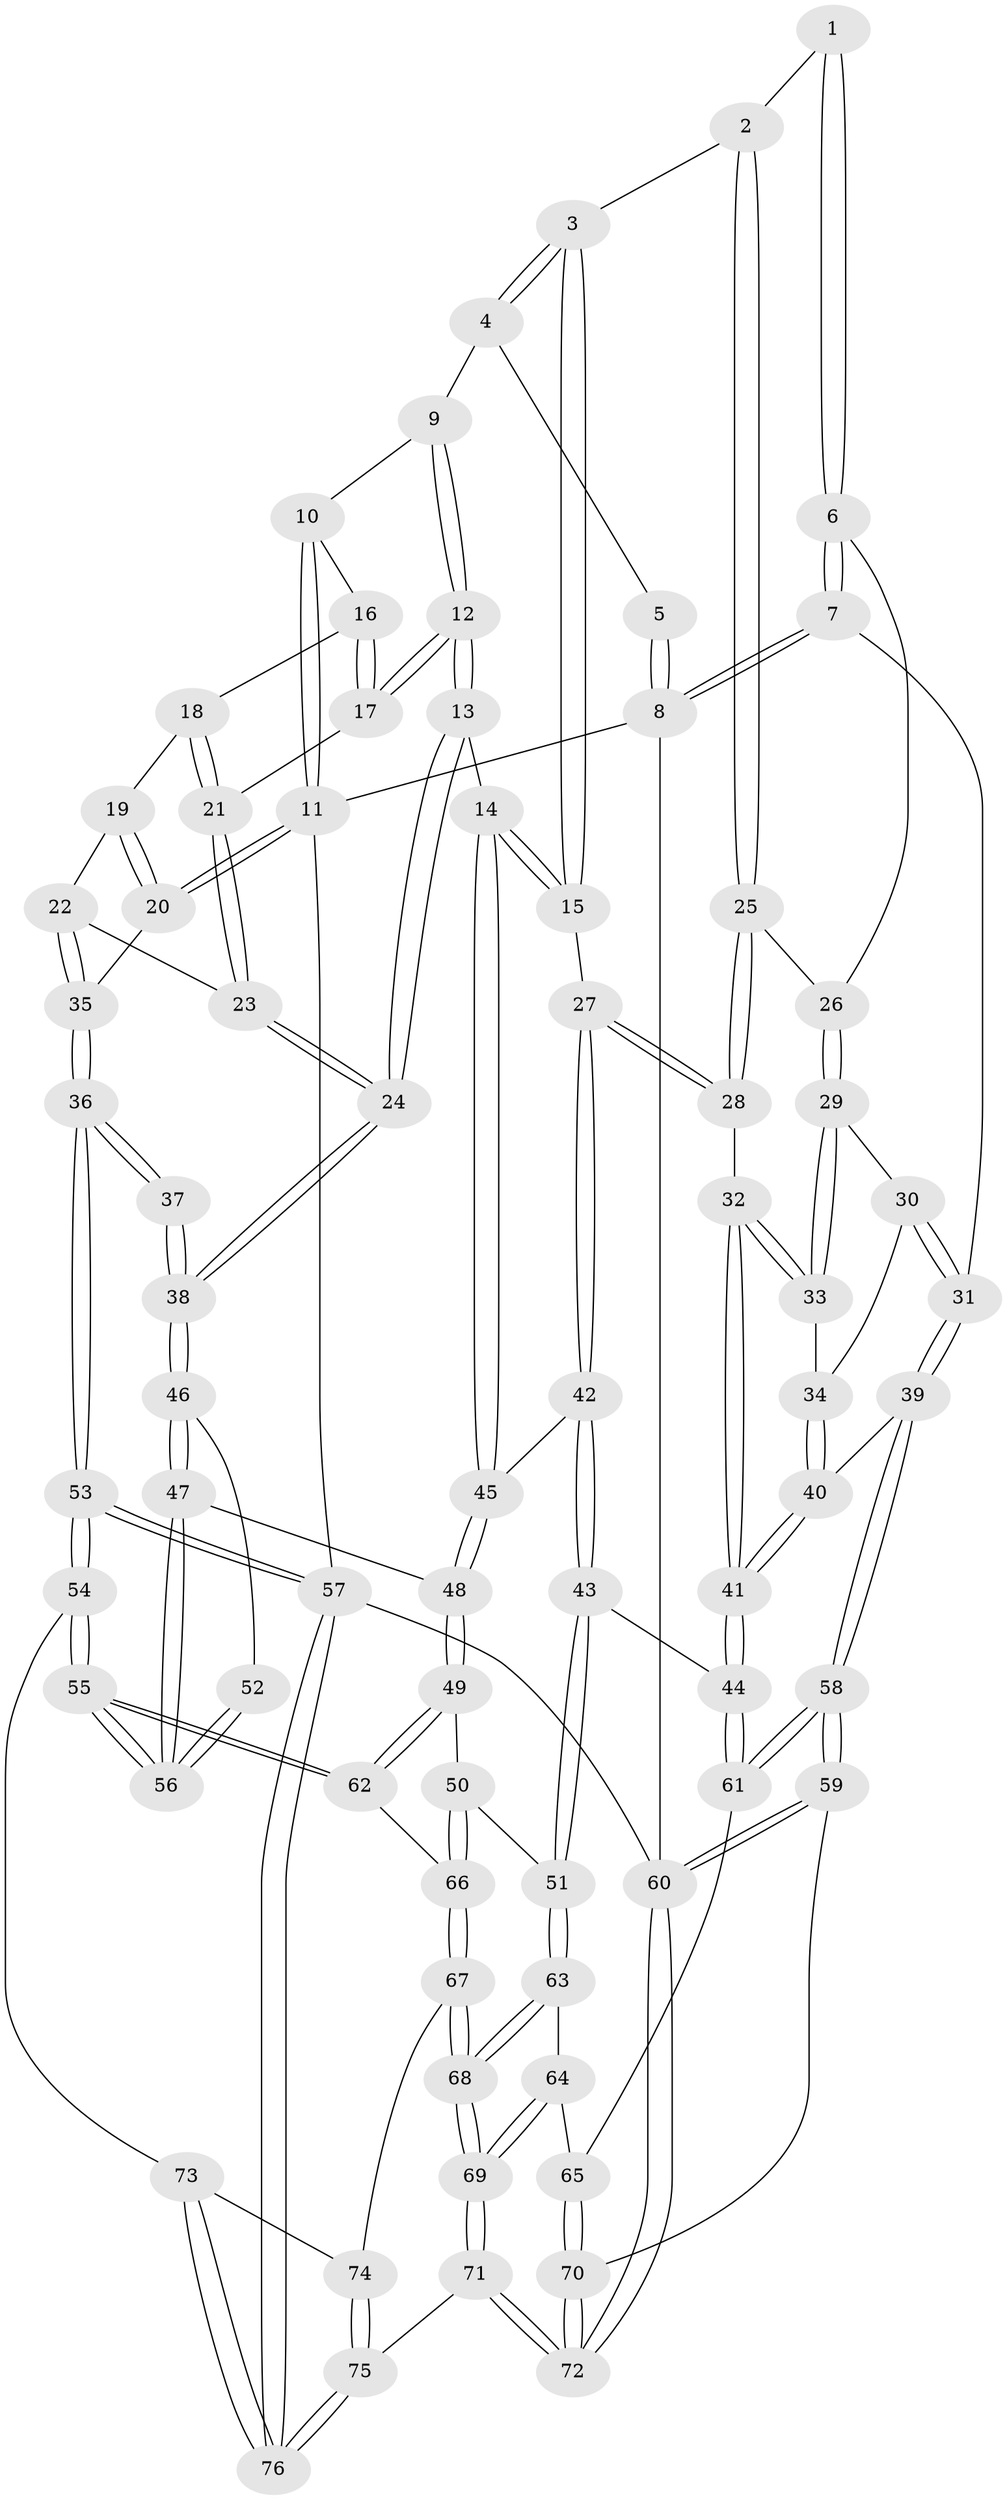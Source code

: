// Generated by graph-tools (version 1.1) at 2025/27/03/09/25 03:27:09]
// undirected, 76 vertices, 187 edges
graph export_dot {
graph [start="1"]
  node [color=gray90,style=filled];
  1 [pos="+0.2554569850679798+0"];
  2 [pos="+0.2894132843374926+0.1234640561562923"];
  3 [pos="+0.4738785672452626+0.12518467062645397"];
  4 [pos="+0.6080971674087746+0"];
  5 [pos="+0.25440321670382815+0"];
  6 [pos="+0.09766862341457071+0.17251872886656097"];
  7 [pos="+0+0.1643838314809724"];
  8 [pos="+0+0"];
  9 [pos="+0.6161278211268784+0"];
  10 [pos="+0.7920958092777615+0"];
  11 [pos="+1+0"];
  12 [pos="+0.6588886655287389+0.2411059346703766"];
  13 [pos="+0.6320595473681981+0.2978071986809651"];
  14 [pos="+0.6272062529516312+0.29962441283914926"];
  15 [pos="+0.5407465308287376+0.2694750715341274"];
  16 [pos="+0.8012167850099354+0"];
  17 [pos="+0.769676345507858+0.1340765378454909"];
  18 [pos="+0.8939621683317802+0.13561750638341835"];
  19 [pos="+0.9648188521257177+0.15800783834621038"];
  20 [pos="+1+0"];
  21 [pos="+0.842529745596062+0.1920538982361349"];
  22 [pos="+0.8876884522082428+0.2873390378114102"];
  23 [pos="+0.8712977820137804+0.29411309929720364"];
  24 [pos="+0.8247126288854736+0.35064199681716723"];
  25 [pos="+0.2501260555438771+0.17571416738724868"];
  26 [pos="+0.178476573027582+0.18880152924321245"];
  27 [pos="+0.3943272430698155+0.3434989789309753"];
  28 [pos="+0.32382680272219805+0.29955305963827855"];
  29 [pos="+0.17103866751231026+0.3026243643620844"];
  30 [pos="+0.1415095302927169+0.3224863458291416"];
  31 [pos="+0+0.28881007108512907"];
  32 [pos="+0.21331397228869015+0.38264784774566213"];
  33 [pos="+0.19655593961208054+0.3683964579585115"];
  34 [pos="+0.10607753436004401+0.37724277011526053"];
  35 [pos="+1+0.31067685693530483"];
  36 [pos="+1+0.442387796908238"];
  37 [pos="+1+0.46032857780481273"];
  38 [pos="+0.840996170161237+0.3916433480403545"];
  39 [pos="+0+0.39130790401614896"];
  40 [pos="+0.0008164451709948884+0.4241967004853431"];
  41 [pos="+0.22031179769113288+0.5394754031854558"];
  42 [pos="+0.3801000682574821+0.44935081851854425"];
  43 [pos="+0.3468475928740798+0.5423857120929295"];
  44 [pos="+0.22038046884857834+0.5395632215442934"];
  45 [pos="+0.607709022445034+0.4450752126912903"];
  46 [pos="+0.8124680727051372+0.5021118353738911"];
  47 [pos="+0.7978570291920968+0.5463201971966704"];
  48 [pos="+0.611008281654599+0.48912589122076877"];
  49 [pos="+0.5678389156157124+0.5640840184460705"];
  50 [pos="+0.4757853172512653+0.6284745737112163"];
  51 [pos="+0.4430371327349651+0.6413785763299975"];
  52 [pos="+0.9724586934614846+0.5139484924154665"];
  53 [pos="+1+0.9235889013099595"];
  54 [pos="+0.9895103167855198+0.8097336741864006"];
  55 [pos="+0.8417846767192078+0.7080116545355434"];
  56 [pos="+0.8414581702300149+0.69770997883077"];
  57 [pos="+1+1"];
  58 [pos="+0+0.7535462377280443"];
  59 [pos="+0+0.9034101148889743"];
  60 [pos="+0+1"];
  61 [pos="+0.145401670995491+0.6615487348517733"];
  62 [pos="+0.801130576546584+0.7186790159250278"];
  63 [pos="+0.44086897941923076+0.6574880504641283"];
  64 [pos="+0.26209316617576767+0.7830204705449559"];
  65 [pos="+0.22566288068142504+0.7791538967150623"];
  66 [pos="+0.7332895122346361+0.7593824447411847"];
  67 [pos="+0.6813778776578793+0.813553024025643"];
  68 [pos="+0.5005632205883991+0.8478417711510814"];
  69 [pos="+0.42800411381640796+1"];
  70 [pos="+0.1685575884760401+0.8602116614837172"];
  71 [pos="+0.41467372543966213+1"];
  72 [pos="+0.33704595703537743+1"];
  73 [pos="+0.7818469676847541+0.9615769215782853"];
  74 [pos="+0.7010581196772389+0.9142349092447037"];
  75 [pos="+0.5237417534381715+1"];
  76 [pos="+0.7482743657586209+1"];
  1 -- 2;
  1 -- 6;
  1 -- 6;
  2 -- 3;
  2 -- 25;
  2 -- 25;
  3 -- 4;
  3 -- 4;
  3 -- 15;
  3 -- 15;
  4 -- 5;
  4 -- 9;
  5 -- 8;
  5 -- 8;
  6 -- 7;
  6 -- 7;
  6 -- 26;
  7 -- 8;
  7 -- 8;
  7 -- 31;
  8 -- 11;
  8 -- 60;
  9 -- 10;
  9 -- 12;
  9 -- 12;
  10 -- 11;
  10 -- 11;
  10 -- 16;
  11 -- 20;
  11 -- 20;
  11 -- 57;
  12 -- 13;
  12 -- 13;
  12 -- 17;
  12 -- 17;
  13 -- 14;
  13 -- 24;
  13 -- 24;
  14 -- 15;
  14 -- 15;
  14 -- 45;
  14 -- 45;
  15 -- 27;
  16 -- 17;
  16 -- 17;
  16 -- 18;
  17 -- 21;
  18 -- 19;
  18 -- 21;
  18 -- 21;
  19 -- 20;
  19 -- 20;
  19 -- 22;
  20 -- 35;
  21 -- 23;
  21 -- 23;
  22 -- 23;
  22 -- 35;
  22 -- 35;
  23 -- 24;
  23 -- 24;
  24 -- 38;
  24 -- 38;
  25 -- 26;
  25 -- 28;
  25 -- 28;
  26 -- 29;
  26 -- 29;
  27 -- 28;
  27 -- 28;
  27 -- 42;
  27 -- 42;
  28 -- 32;
  29 -- 30;
  29 -- 33;
  29 -- 33;
  30 -- 31;
  30 -- 31;
  30 -- 34;
  31 -- 39;
  31 -- 39;
  32 -- 33;
  32 -- 33;
  32 -- 41;
  32 -- 41;
  33 -- 34;
  34 -- 40;
  34 -- 40;
  35 -- 36;
  35 -- 36;
  36 -- 37;
  36 -- 37;
  36 -- 53;
  36 -- 53;
  37 -- 38;
  37 -- 38;
  38 -- 46;
  38 -- 46;
  39 -- 40;
  39 -- 58;
  39 -- 58;
  40 -- 41;
  40 -- 41;
  41 -- 44;
  41 -- 44;
  42 -- 43;
  42 -- 43;
  42 -- 45;
  43 -- 44;
  43 -- 51;
  43 -- 51;
  44 -- 61;
  44 -- 61;
  45 -- 48;
  45 -- 48;
  46 -- 47;
  46 -- 47;
  46 -- 52;
  47 -- 48;
  47 -- 56;
  47 -- 56;
  48 -- 49;
  48 -- 49;
  49 -- 50;
  49 -- 62;
  49 -- 62;
  50 -- 51;
  50 -- 66;
  50 -- 66;
  51 -- 63;
  51 -- 63;
  52 -- 56;
  52 -- 56;
  53 -- 54;
  53 -- 54;
  53 -- 57;
  53 -- 57;
  54 -- 55;
  54 -- 55;
  54 -- 73;
  55 -- 56;
  55 -- 56;
  55 -- 62;
  55 -- 62;
  57 -- 76;
  57 -- 76;
  57 -- 60;
  58 -- 59;
  58 -- 59;
  58 -- 61;
  58 -- 61;
  59 -- 60;
  59 -- 60;
  59 -- 70;
  60 -- 72;
  60 -- 72;
  61 -- 65;
  62 -- 66;
  63 -- 64;
  63 -- 68;
  63 -- 68;
  64 -- 65;
  64 -- 69;
  64 -- 69;
  65 -- 70;
  65 -- 70;
  66 -- 67;
  66 -- 67;
  67 -- 68;
  67 -- 68;
  67 -- 74;
  68 -- 69;
  68 -- 69;
  69 -- 71;
  69 -- 71;
  70 -- 72;
  70 -- 72;
  71 -- 72;
  71 -- 72;
  71 -- 75;
  73 -- 74;
  73 -- 76;
  73 -- 76;
  74 -- 75;
  74 -- 75;
  75 -- 76;
  75 -- 76;
}
